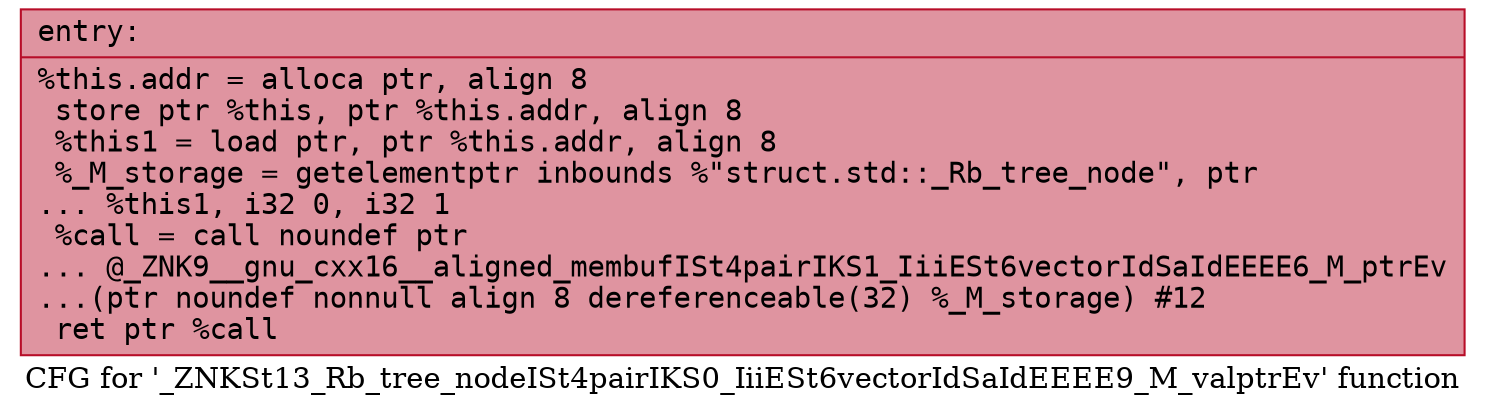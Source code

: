digraph "CFG for '_ZNKSt13_Rb_tree_nodeISt4pairIKS0_IiiESt6vectorIdSaIdEEEE9_M_valptrEv' function" {
	label="CFG for '_ZNKSt13_Rb_tree_nodeISt4pairIKS0_IiiESt6vectorIdSaIdEEEE9_M_valptrEv' function";

	Node0x55e722dbf2d0 [shape=record,color="#b70d28ff", style=filled, fillcolor="#b70d2870" fontname="Courier",label="{entry:\l|  %this.addr = alloca ptr, align 8\l  store ptr %this, ptr %this.addr, align 8\l  %this1 = load ptr, ptr %this.addr, align 8\l  %_M_storage = getelementptr inbounds %\"struct.std::_Rb_tree_node\", ptr\l... %this1, i32 0, i32 1\l  %call = call noundef ptr\l... @_ZNK9__gnu_cxx16__aligned_membufISt4pairIKS1_IiiESt6vectorIdSaIdEEEE6_M_ptrEv\l...(ptr noundef nonnull align 8 dereferenceable(32) %_M_storage) #12\l  ret ptr %call\l}"];
}
